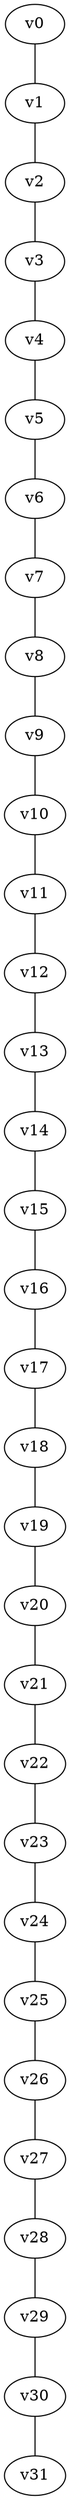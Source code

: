 graph G {
v0 -- v1;
v1 -- v2;
v2 -- v3;
v3 -- v4;
v4 -- v5;
v5 -- v6;
v6 -- v7;
v7 -- v8;
v8 -- v9;
v9 -- v10;
v10 -- v11;
v11 -- v12;
v12 -- v13;
v13 -- v14;
v14 -- v15;
v15 -- v16;
v16 -- v17;
v17 -- v18;
v18 -- v19;
v19 -- v20;
v20 -- v21;
v21 -- v22;
v22 -- v23;
v23 -- v24;
v24 -- v25;
v25 -- v26;
v26 -- v27;
v27 -- v28;
v28 -- v29;
v29 -- v30;
v30 -- v31;
}